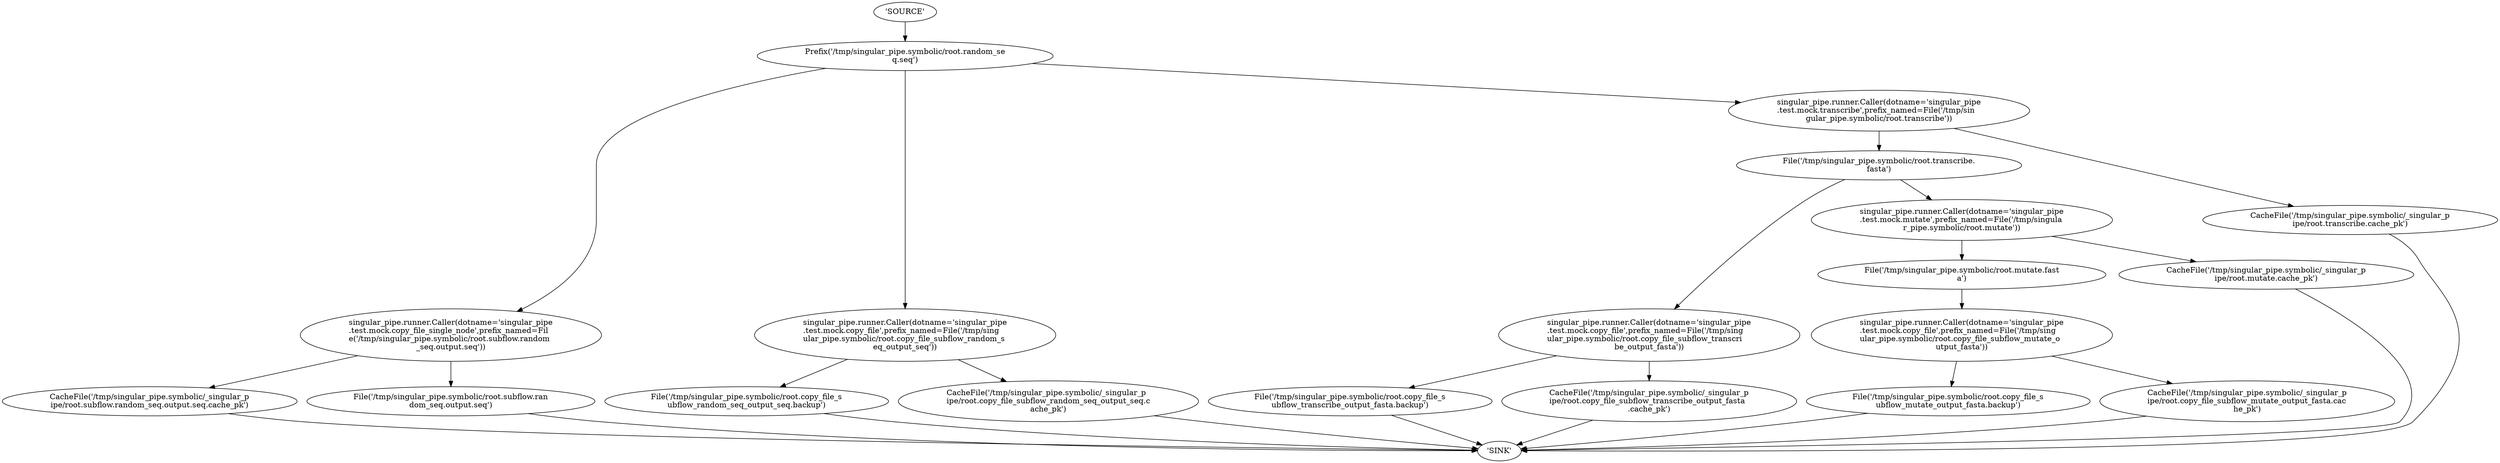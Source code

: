 strict digraph G {
	rankdir=TB
	"CacheFile('/tmp/singular_pipe.symbolic/_singular_p\lipe/root.subflow.random_seq.output.seq.cache_pk')" -> "'SINK'"
	"singular_pipe.runner.Caller(dotname='singular_pipe\l.test.mock.copy_file_single_node',prefix_named=Fil\le('/tmp/singular_pipe.symbolic/root.subflow.random\l_seq.output.seq'))" -> "CacheFile('/tmp/singular_pipe.symbolic/_singular_p\lipe/root.subflow.random_seq.output.seq.cache_pk')"
	"File('/tmp/singular_pipe.symbolic/root.subflow.ran\ldom_seq.output.seq')" -> "'SINK'"
	"singular_pipe.runner.Caller(dotname='singular_pipe\l.test.mock.copy_file_single_node',prefix_named=Fil\le('/tmp/singular_pipe.symbolic/root.subflow.random\l_seq.output.seq'))" -> "File('/tmp/singular_pipe.symbolic/root.subflow.ran\ldom_seq.output.seq')"
	"Prefix('/tmp/singular_pipe.symbolic/root.random_se\lq.seq')" -> "singular_pipe.runner.Caller(dotname='singular_pipe\l.test.mock.copy_file_single_node',prefix_named=Fil\le('/tmp/singular_pipe.symbolic/root.subflow.random\l_seq.output.seq'))"
	"File('/tmp/singular_pipe.symbolic/root.copy_file_s\lubflow_random_seq_output_seq.backup')" -> "'SINK'"
	"singular_pipe.runner.Caller(dotname='singular_pipe\l.test.mock.copy_file',prefix_named=File('/tmp/sing\lular_pipe.symbolic/root.copy_file_subflow_random_s\leq_output_seq'))" -> "File('/tmp/singular_pipe.symbolic/root.copy_file_s\lubflow_random_seq_output_seq.backup')"
	"CacheFile('/tmp/singular_pipe.symbolic/_singular_p\lipe/root.copy_file_subflow_random_seq_output_seq.c\lache_pk')" -> "'SINK'"
	"singular_pipe.runner.Caller(dotname='singular_pipe\l.test.mock.copy_file',prefix_named=File('/tmp/sing\lular_pipe.symbolic/root.copy_file_subflow_random_s\leq_output_seq'))" -> "CacheFile('/tmp/singular_pipe.symbolic/_singular_p\lipe/root.copy_file_subflow_random_seq_output_seq.c\lache_pk')"
	"Prefix('/tmp/singular_pipe.symbolic/root.random_se\lq.seq')" -> "singular_pipe.runner.Caller(dotname='singular_pipe\l.test.mock.copy_file',prefix_named=File('/tmp/sing\lular_pipe.symbolic/root.copy_file_subflow_random_s\leq_output_seq'))"
	"File('/tmp/singular_pipe.symbolic/root.copy_file_s\lubflow_transcribe_output_fasta.backup')" -> "'SINK'"
	"singular_pipe.runner.Caller(dotname='singular_pipe\l.test.mock.copy_file',prefix_named=File('/tmp/sing\lular_pipe.symbolic/root.copy_file_subflow_transcri\lbe_output_fasta'))" -> "File('/tmp/singular_pipe.symbolic/root.copy_file_s\lubflow_transcribe_output_fasta.backup')"
	"CacheFile('/tmp/singular_pipe.symbolic/_singular_p\lipe/root.copy_file_subflow_transcribe_output_fasta\l.cache_pk')" -> "'SINK'"
	"singular_pipe.runner.Caller(dotname='singular_pipe\l.test.mock.copy_file',prefix_named=File('/tmp/sing\lular_pipe.symbolic/root.copy_file_subflow_transcri\lbe_output_fasta'))" -> "CacheFile('/tmp/singular_pipe.symbolic/_singular_p\lipe/root.copy_file_subflow_transcribe_output_fasta\l.cache_pk')"
	"File('/tmp/singular_pipe.symbolic/root.transcribe.\lfasta')" -> "singular_pipe.runner.Caller(dotname='singular_pipe\l.test.mock.copy_file',prefix_named=File('/tmp/sing\lular_pipe.symbolic/root.copy_file_subflow_transcri\lbe_output_fasta'))"
	"File('/tmp/singular_pipe.symbolic/root.copy_file_s\lubflow_mutate_output_fasta.backup')" -> "'SINK'"
	"singular_pipe.runner.Caller(dotname='singular_pipe\l.test.mock.copy_file',prefix_named=File('/tmp/sing\lular_pipe.symbolic/root.copy_file_subflow_mutate_o\lutput_fasta'))" -> "File('/tmp/singular_pipe.symbolic/root.copy_file_s\lubflow_mutate_output_fasta.backup')"
	"CacheFile('/tmp/singular_pipe.symbolic/_singular_p\lipe/root.copy_file_subflow_mutate_output_fasta.cac\lhe_pk')" -> "'SINK'"
	"singular_pipe.runner.Caller(dotname='singular_pipe\l.test.mock.copy_file',prefix_named=File('/tmp/sing\lular_pipe.symbolic/root.copy_file_subflow_mutate_o\lutput_fasta'))" -> "CacheFile('/tmp/singular_pipe.symbolic/_singular_p\lipe/root.copy_file_subflow_mutate_output_fasta.cac\lhe_pk')"
	"File('/tmp/singular_pipe.symbolic/root.mutate.fast\la')" -> "singular_pipe.runner.Caller(dotname='singular_pipe\l.test.mock.copy_file',prefix_named=File('/tmp/sing\lular_pipe.symbolic/root.copy_file_subflow_mutate_o\lutput_fasta'))"
	"singular_pipe.runner.Caller(dotname='singular_pipe\l.test.mock.mutate',prefix_named=File('/tmp/singula\lr_pipe.symbolic/root.mutate'))" -> "File('/tmp/singular_pipe.symbolic/root.mutate.fast\la')"
	"CacheFile('/tmp/singular_pipe.symbolic/_singular_p\lipe/root.mutate.cache_pk')" -> "'SINK'"
	"singular_pipe.runner.Caller(dotname='singular_pipe\l.test.mock.mutate',prefix_named=File('/tmp/singula\lr_pipe.symbolic/root.mutate'))" -> "CacheFile('/tmp/singular_pipe.symbolic/_singular_p\lipe/root.mutate.cache_pk')"
	"File('/tmp/singular_pipe.symbolic/root.transcribe.\lfasta')" -> "singular_pipe.runner.Caller(dotname='singular_pipe\l.test.mock.mutate',prefix_named=File('/tmp/singula\lr_pipe.symbolic/root.mutate'))"
	"singular_pipe.runner.Caller(dotname='singular_pipe\l.test.mock.transcribe',prefix_named=File('/tmp/sin\lgular_pipe.symbolic/root.transcribe'))" -> "File('/tmp/singular_pipe.symbolic/root.transcribe.\lfasta')"
	"CacheFile('/tmp/singular_pipe.symbolic/_singular_p\lipe/root.transcribe.cache_pk')" -> "'SINK'"
	"singular_pipe.runner.Caller(dotname='singular_pipe\l.test.mock.transcribe',prefix_named=File('/tmp/sin\lgular_pipe.symbolic/root.transcribe'))" -> "CacheFile('/tmp/singular_pipe.symbolic/_singular_p\lipe/root.transcribe.cache_pk')"
	"Prefix('/tmp/singular_pipe.symbolic/root.random_se\lq.seq')" -> "singular_pipe.runner.Caller(dotname='singular_pipe\l.test.mock.transcribe',prefix_named=File('/tmp/sin\lgular_pipe.symbolic/root.transcribe'))"
	"'SOURCE'" -> "Prefix('/tmp/singular_pipe.symbolic/root.random_se\lq.seq')"
}
